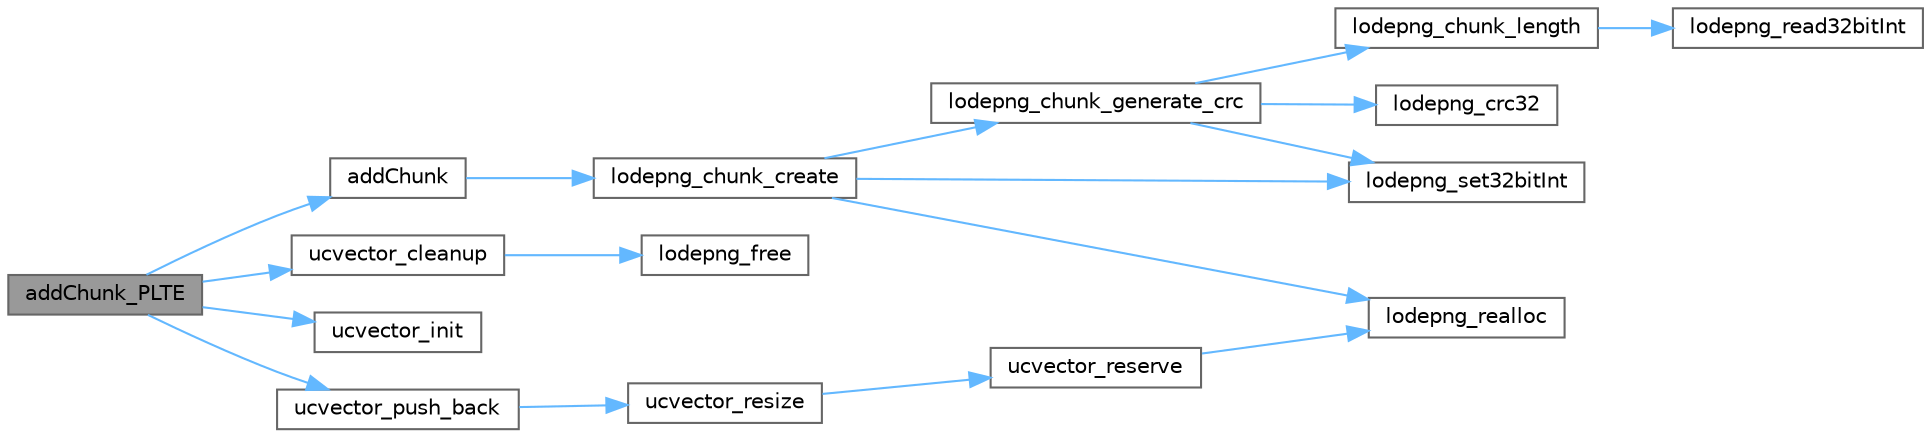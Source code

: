 digraph "addChunk_PLTE"
{
 // LATEX_PDF_SIZE
  bgcolor="transparent";
  edge [fontname=Helvetica,fontsize=10,labelfontname=Helvetica,labelfontsize=10];
  node [fontname=Helvetica,fontsize=10,shape=box,height=0.2,width=0.4];
  rankdir="LR";
  Node1 [id="Node000001",label="addChunk_PLTE",height=0.2,width=0.4,color="gray40", fillcolor="grey60", style="filled", fontcolor="black",tooltip=" "];
  Node1 -> Node2 [id="edge1_Node000001_Node000002",color="steelblue1",style="solid",tooltip=" "];
  Node2 [id="Node000002",label="addChunk",height=0.2,width=0.4,color="grey40", fillcolor="white", style="filled",URL="$lodepng_8cpp.html#af19f183e437b63f5fca48f26807bfa4a",tooltip=" "];
  Node2 -> Node3 [id="edge2_Node000002_Node000003",color="steelblue1",style="solid",tooltip=" "];
  Node3 [id="Node000003",label="lodepng_chunk_create",height=0.2,width=0.4,color="grey40", fillcolor="white", style="filled",URL="$lodepng_8cpp.html#a2659e18b691b087c3b8610f44d9be8b1",tooltip=" "];
  Node3 -> Node4 [id="edge3_Node000003_Node000004",color="steelblue1",style="solid",tooltip=" "];
  Node4 [id="Node000004",label="lodepng_chunk_generate_crc",height=0.2,width=0.4,color="grey40", fillcolor="white", style="filled",URL="$lodepng_8cpp.html#a5ea8918bcdd67d62af9735faa5d03b1b",tooltip=" "];
  Node4 -> Node5 [id="edge4_Node000004_Node000005",color="steelblue1",style="solid",tooltip=" "];
  Node5 [id="Node000005",label="lodepng_chunk_length",height=0.2,width=0.4,color="grey40", fillcolor="white", style="filled",URL="$lodepng_8cpp.html#ad52897a6aecee7dde053c468c6bedda2",tooltip=" "];
  Node5 -> Node6 [id="edge5_Node000005_Node000006",color="steelblue1",style="solid",tooltip=" "];
  Node6 [id="Node000006",label="lodepng_read32bitInt",height=0.2,width=0.4,color="grey40", fillcolor="white", style="filled",URL="$lodepng_8cpp.html#ae0cbc68bfc44dcf1f3186c076272113b",tooltip=" "];
  Node4 -> Node7 [id="edge6_Node000004_Node000007",color="steelblue1",style="solid",tooltip=" "];
  Node7 [id="Node000007",label="lodepng_crc32",height=0.2,width=0.4,color="grey40", fillcolor="white", style="filled",URL="$lodepng_8cpp.html#a912814217b12a5e7a07f5ae745fc0701",tooltip=" "];
  Node4 -> Node8 [id="edge7_Node000004_Node000008",color="steelblue1",style="solid",tooltip=" "];
  Node8 [id="Node000008",label="lodepng_set32bitInt",height=0.2,width=0.4,color="grey40", fillcolor="white", style="filled",URL="$lodepng_8cpp.html#a47e47531b3e88528764994ee5b1ec0f9",tooltip=" "];
  Node3 -> Node9 [id="edge8_Node000003_Node000009",color="steelblue1",style="solid",tooltip=" "];
  Node9 [id="Node000009",label="lodepng_realloc",height=0.2,width=0.4,color="grey40", fillcolor="white", style="filled",URL="$lodepng_8cpp.html#ad7375c56c635fedd36932cf21b703162",tooltip=" "];
  Node3 -> Node8 [id="edge9_Node000003_Node000008",color="steelblue1",style="solid",tooltip=" "];
  Node1 -> Node10 [id="edge10_Node000001_Node000010",color="steelblue1",style="solid",tooltip=" "];
  Node10 [id="Node000010",label="ucvector_cleanup",height=0.2,width=0.4,color="grey40", fillcolor="white", style="filled",URL="$lodepng_8cpp.html#ad689bf84470238e26b01524631d778ec",tooltip=" "];
  Node10 -> Node11 [id="edge11_Node000010_Node000011",color="steelblue1",style="solid",tooltip=" "];
  Node11 [id="Node000011",label="lodepng_free",height=0.2,width=0.4,color="grey40", fillcolor="white", style="filled",URL="$lodepng_8cpp.html#a5cabd4078527ba33b78791fac7e8b15c",tooltip=" "];
  Node1 -> Node12 [id="edge12_Node000001_Node000012",color="steelblue1",style="solid",tooltip=" "];
  Node12 [id="Node000012",label="ucvector_init",height=0.2,width=0.4,color="grey40", fillcolor="white", style="filled",URL="$lodepng_8cpp.html#a1b58c07819eec4ff7e903138c08eb502",tooltip=" "];
  Node1 -> Node13 [id="edge13_Node000001_Node000013",color="steelblue1",style="solid",tooltip=" "];
  Node13 [id="Node000013",label="ucvector_push_back",height=0.2,width=0.4,color="grey40", fillcolor="white", style="filled",URL="$lodepng_8cpp.html#a877b6a70493cb0b29f719ea48a26eadb",tooltip=" "];
  Node13 -> Node14 [id="edge14_Node000013_Node000014",color="steelblue1",style="solid",tooltip=" "];
  Node14 [id="Node000014",label="ucvector_resize",height=0.2,width=0.4,color="grey40", fillcolor="white", style="filled",URL="$lodepng_8cpp.html#ae4e2da90ae4abb858852f211eb28d622",tooltip=" "];
  Node14 -> Node15 [id="edge15_Node000014_Node000015",color="steelblue1",style="solid",tooltip=" "];
  Node15 [id="Node000015",label="ucvector_reserve",height=0.2,width=0.4,color="grey40", fillcolor="white", style="filled",URL="$lodepng_8cpp.html#ac03e508691c2826ee4065627465ccb4a",tooltip=" "];
  Node15 -> Node9 [id="edge16_Node000015_Node000009",color="steelblue1",style="solid",tooltip=" "];
}
